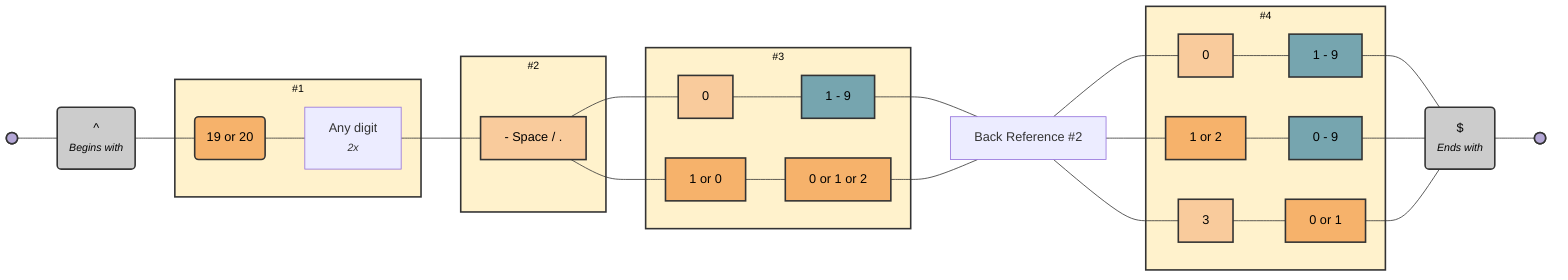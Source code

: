%% ^(19|20)\d\d([- /.])(0[1-9]|1[012])\2(0[1-9]|[12][0-9]|3[01])$
%% date in YYYY-MM-DD format
graph LR
    %% Nodes
    start@{ shape: f-circ, label: "Start" };
    fin@{ shape: f-circ, label: "End" };

    start_of_line("^<br><i><small>Begins with</small></i>");
    year_1("19 or 20");
    year_2["Any digit<br><i><small>2x</small></i>"];
    separator["- Space / ."];
    month_1["0"];
    month_2["1 - 9"];
    month_3["1 or 0"];
    month_4["0 or 1 or 2"];
    back_ref["Back Reference #2"];
    day_1["0"];
    day_2["1 - 9"];
    day_3["1 or 2"];
    day_4["0 - 9"];
    day_5["3"];
    day_6["0 or 1"];
    end_of_line("$<br><i><small>Ends with</small></i>");

    %% Subgraphs
    subgraph group_1 ["<small>#1</small>"];
        year_1
        year_2
    end

    subgraph group_2 ["<small>#2</small>"];
        separator
    end

    subgraph group_3 ["<small>#3</small>"];
        month_1
        month_2
        month_3
        month_4
    end

    subgraph group_4 ["<small>#4</small>"];
        day_1
        day_2
        day_3
        day_4
        day_5
        day_6
    end

    %% Edges
    start --- start_of_line;
    start_of_line --- year_1;
    year_1 --- year_2;
    year_2 --- separator;
    separator --- month_1;
    separator --- month_3;
    month_1 --- month_2;
    month_3 --- month_4;
    month_2 --- back_ref;
    month_4 --- back_ref;
    back_ref --- day_1;
    back_ref --- day_3;
    back_ref --- day_5;
    day_1 --- day_2;
    day_3 --- day_4;
    day_5 --- day_6;
    day_2 --- end_of_line;
    day_4 --- end_of_line;
    day_6 --- end_of_line;
    end_of_line --- fin;

    %% Styling Definitions
    %% Node Styling
    classDef circle fill:#B4A7D6,stroke:#333,stroke-width:2px,color:black;
    classDef zeroOrMore fill:#FFE599,stroke:#333,stroke-width:2px,color:black;
    classDef oneOrMore fill:#B6D7A8,stroke:#333,stroke-width:2px,color:black;
    classDef zeroOrOne fill:#A2C4C9,stroke:#333,stroke-width:2px,color:black;
    classDef range fill:#76A5AF,stroke:#333,stroke-width:2px,color:black;
    classDef oneOf fill:#F6B26B,stroke:#333,stroke-width:2px,color:black;
    classDef noneOf fill:#E06666,stroke:#333,stroke-width:2px,color:black;
    classDef literal fill:#F9CB9C,stroke:#333,stroke-width:2px,color:black;
    classDef terminator fill:#CCCCCC,stroke:#333,stroke-width:2px,color:black;

    %% Group Styling
    classDef captureGroup fill:#FFF2CC,stroke:#333,stroke-width:2px,color:black;
    classDef namedCaptureGroup fill:#D9EAD3,stroke:#333,stroke-width:2px,color:black;
    classDef nonCapturingGroup fill:#CFE2F3,stroke:#333,stroke-width:2px,color:black;
    classDef positiveLookahead fill:#D5A6BD,stroke:#333,stroke-width:2px,color:black;
    classDef negativeLookahead fill:#A4C2F4,stroke:#333,stroke-width:2px,color:black;
    classDef positiveLookbehind fill:#B7B7B7,stroke:#333,stroke-width:2px,color:black;
    classDef negativeLookbehind fill:#EAD1DC,stroke:#333,stroke-width:2px,color:black;
    classDef optionalGroup fill:#D9D2E9,stroke:#333,stroke-width:2px,color:black;

    %% Apply Styling Classes
    %% Node Classes
    class start,fin circle;
    class start_of_line,end_of_line terminator;
    class year_1 oneOf;
    class year_2 twoOf;
    class separator,day_1,day_5 literal;
    class month_1 literal;
    class month_2 range;
    class month_3 oneOf;
    class month_4 oneOf;
    class back_ref backReference;
    class day_2 range;
    class day_3 oneOf;
    class day_4 range;
    class day_6 oneOf;

    %% Group Classes
    class group_1,group_2,group_3,group_4 captureGroup;
